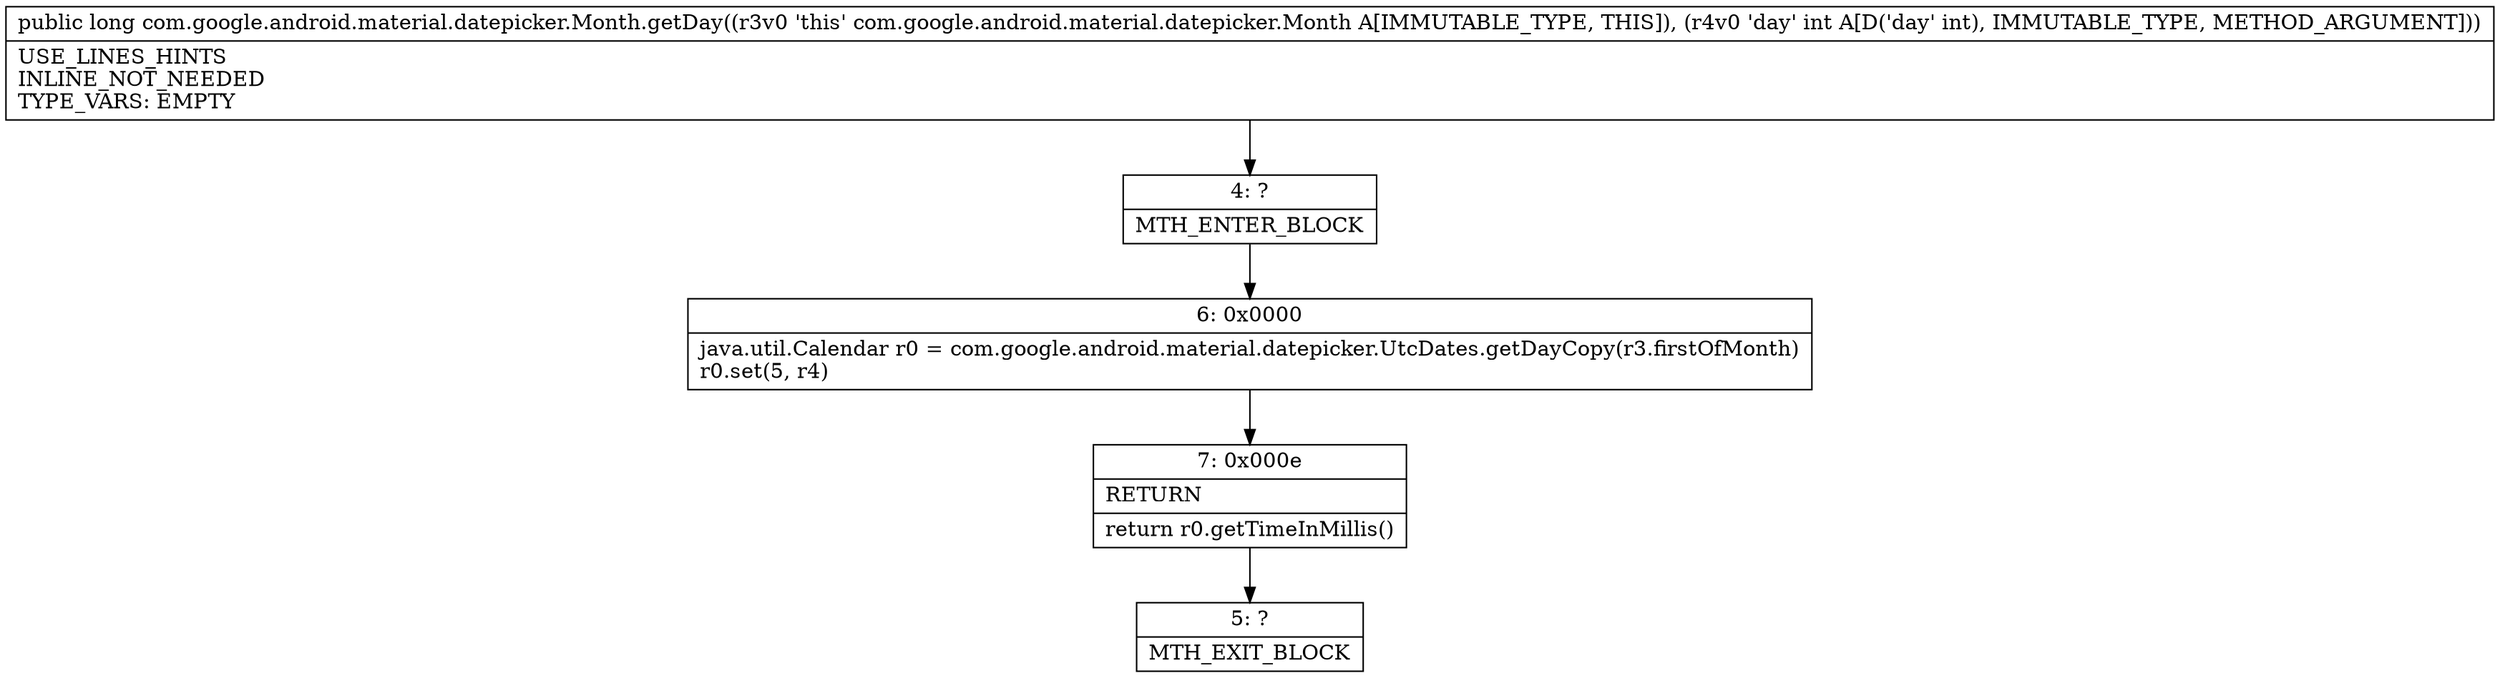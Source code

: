 digraph "CFG forcom.google.android.material.datepicker.Month.getDay(I)J" {
Node_4 [shape=record,label="{4\:\ ?|MTH_ENTER_BLOCK\l}"];
Node_6 [shape=record,label="{6\:\ 0x0000|java.util.Calendar r0 = com.google.android.material.datepicker.UtcDates.getDayCopy(r3.firstOfMonth)\lr0.set(5, r4)\l}"];
Node_7 [shape=record,label="{7\:\ 0x000e|RETURN\l|return r0.getTimeInMillis()\l}"];
Node_5 [shape=record,label="{5\:\ ?|MTH_EXIT_BLOCK\l}"];
MethodNode[shape=record,label="{public long com.google.android.material.datepicker.Month.getDay((r3v0 'this' com.google.android.material.datepicker.Month A[IMMUTABLE_TYPE, THIS]), (r4v0 'day' int A[D('day' int), IMMUTABLE_TYPE, METHOD_ARGUMENT]))  | USE_LINES_HINTS\lINLINE_NOT_NEEDED\lTYPE_VARS: EMPTY\l}"];
MethodNode -> Node_4;Node_4 -> Node_6;
Node_6 -> Node_7;
Node_7 -> Node_5;
}

